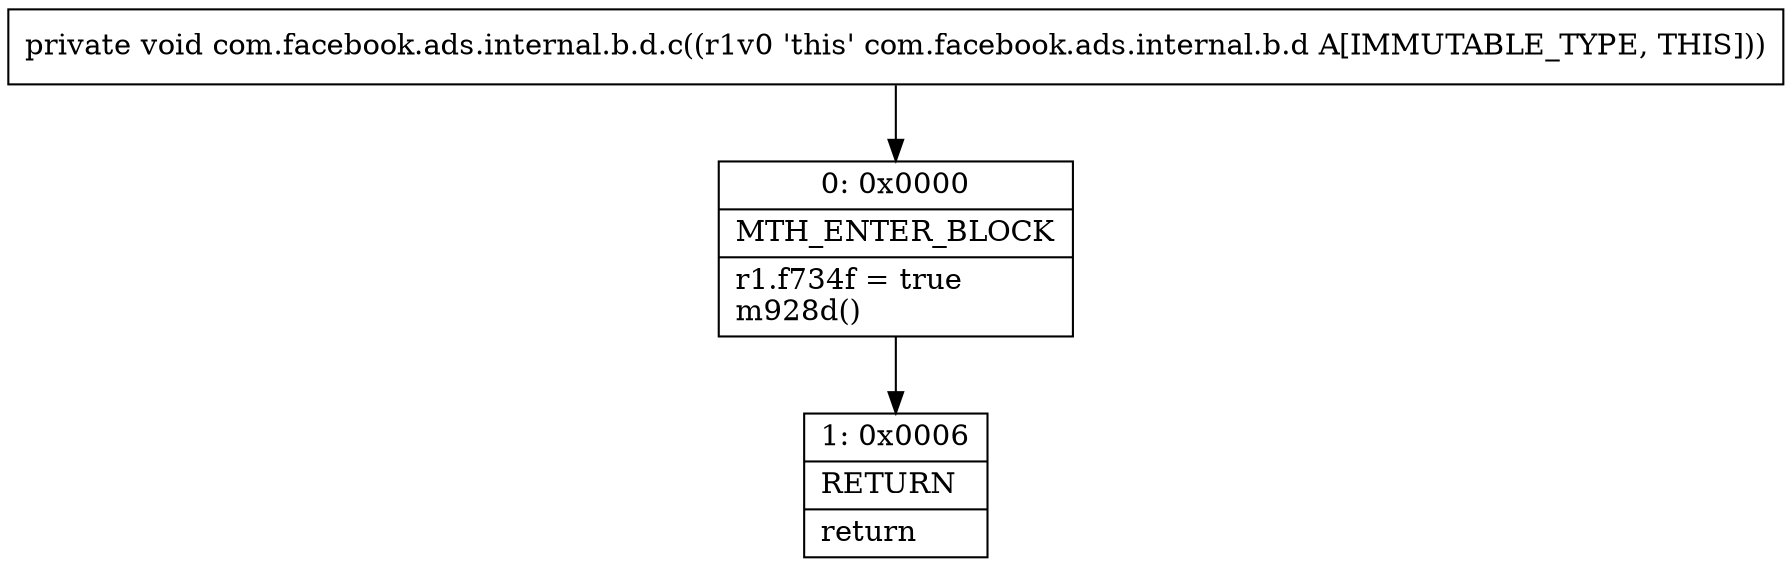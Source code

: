 digraph "CFG forcom.facebook.ads.internal.b.d.c()V" {
Node_0 [shape=record,label="{0\:\ 0x0000|MTH_ENTER_BLOCK\l|r1.f734f = true\lm928d()\l}"];
Node_1 [shape=record,label="{1\:\ 0x0006|RETURN\l|return\l}"];
MethodNode[shape=record,label="{private void com.facebook.ads.internal.b.d.c((r1v0 'this' com.facebook.ads.internal.b.d A[IMMUTABLE_TYPE, THIS])) }"];
MethodNode -> Node_0;
Node_0 -> Node_1;
}

